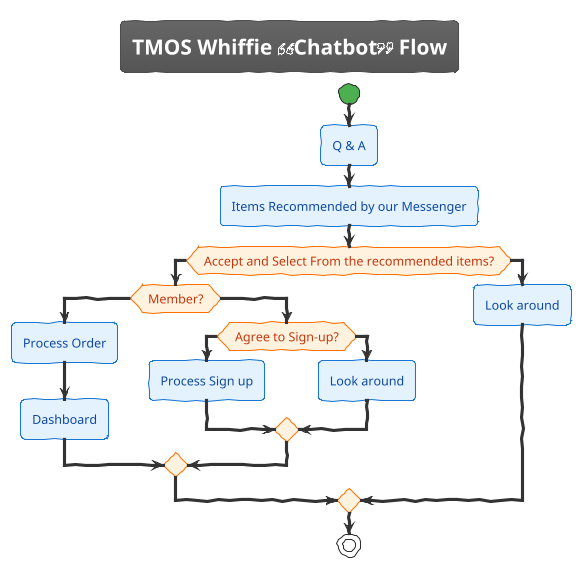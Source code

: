 @startuml
!theme sketchy
skinparam handwritten true


skinparam activity {
  BackgroundColor #E3F2FD
  BorderColor #1976D2
  FontColor #0D47A1
}
skinparam activityDiamondBackgroundColor #FFF3E0
skinparam activityDiamondBorderColor #FF6F00
skinparam activityDiamondFontColor #BF360C
skinparam activityStartColor #4CAF50
skinparam activityEndColor #F44336
title: <size:20>TMOS Whiffie <&double-quote-serif-left>Chatbot<&double-quote-serif-right> Flow</size>

start

:Q & A;
:Items Recommended by our Messenger;
if (Accept and Select From the recommended items?) then (yes)

    if (Member?) then (yes)
        :Process Order;
        :Dashboard;
    else (no)
        if (Agree to Sign-up?) then (yes)
            :Process Sign up;
        else (no)
            :Look around;
        endif

    endif

else (no)
    :Look around;
endif

stop
@enduml